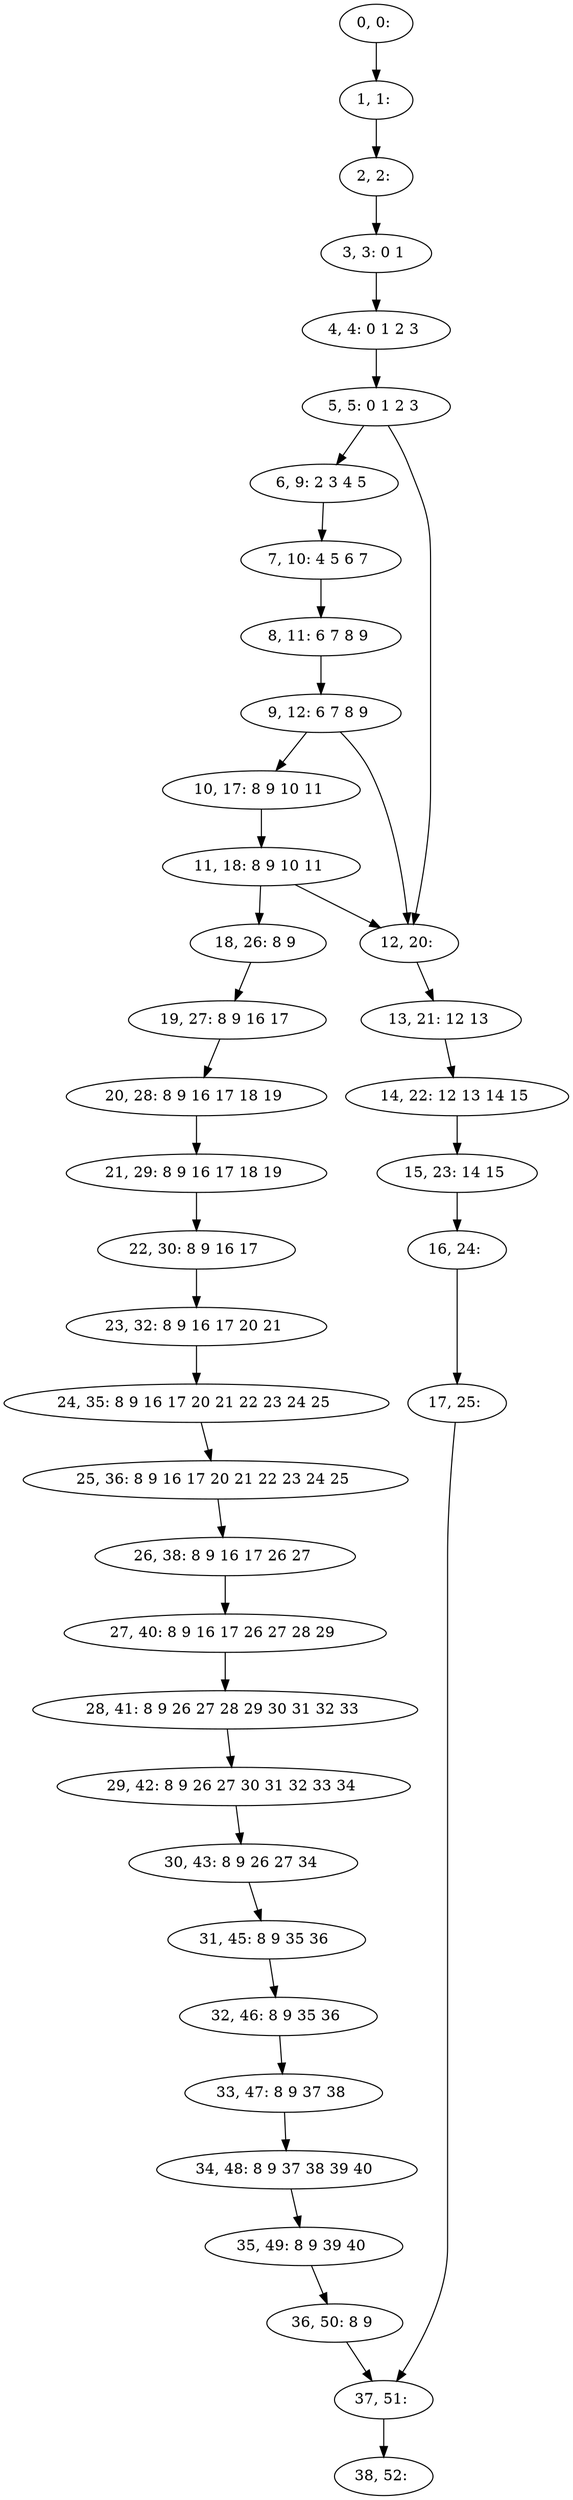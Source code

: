 digraph G {
0[label="0, 0: "];
1[label="1, 1: "];
2[label="2, 2: "];
3[label="3, 3: 0 1 "];
4[label="4, 4: 0 1 2 3 "];
5[label="5, 5: 0 1 2 3 "];
6[label="6, 9: 2 3 4 5 "];
7[label="7, 10: 4 5 6 7 "];
8[label="8, 11: 6 7 8 9 "];
9[label="9, 12: 6 7 8 9 "];
10[label="10, 17: 8 9 10 11 "];
11[label="11, 18: 8 9 10 11 "];
12[label="12, 20: "];
13[label="13, 21: 12 13 "];
14[label="14, 22: 12 13 14 15 "];
15[label="15, 23: 14 15 "];
16[label="16, 24: "];
17[label="17, 25: "];
18[label="18, 26: 8 9 "];
19[label="19, 27: 8 9 16 17 "];
20[label="20, 28: 8 9 16 17 18 19 "];
21[label="21, 29: 8 9 16 17 18 19 "];
22[label="22, 30: 8 9 16 17 "];
23[label="23, 32: 8 9 16 17 20 21 "];
24[label="24, 35: 8 9 16 17 20 21 22 23 24 25 "];
25[label="25, 36: 8 9 16 17 20 21 22 23 24 25 "];
26[label="26, 38: 8 9 16 17 26 27 "];
27[label="27, 40: 8 9 16 17 26 27 28 29 "];
28[label="28, 41: 8 9 26 27 28 29 30 31 32 33 "];
29[label="29, 42: 8 9 26 27 30 31 32 33 34 "];
30[label="30, 43: 8 9 26 27 34 "];
31[label="31, 45: 8 9 35 36 "];
32[label="32, 46: 8 9 35 36 "];
33[label="33, 47: 8 9 37 38 "];
34[label="34, 48: 8 9 37 38 39 40 "];
35[label="35, 49: 8 9 39 40 "];
36[label="36, 50: 8 9 "];
37[label="37, 51: "];
38[label="38, 52: "];
0->1 ;
1->2 ;
2->3 ;
3->4 ;
4->5 ;
5->6 ;
5->12 ;
6->7 ;
7->8 ;
8->9 ;
9->10 ;
9->12 ;
10->11 ;
11->12 ;
11->18 ;
12->13 ;
13->14 ;
14->15 ;
15->16 ;
16->17 ;
17->37 ;
18->19 ;
19->20 ;
20->21 ;
21->22 ;
22->23 ;
23->24 ;
24->25 ;
25->26 ;
26->27 ;
27->28 ;
28->29 ;
29->30 ;
30->31 ;
31->32 ;
32->33 ;
33->34 ;
34->35 ;
35->36 ;
36->37 ;
37->38 ;
}
